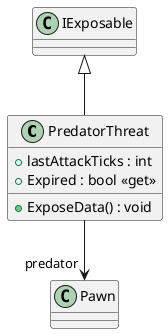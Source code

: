 @startuml
class PredatorThreat {
    + lastAttackTicks : int
    + Expired : bool <<get>>
    + ExposeData() : void
}
IExposable <|-- PredatorThreat
PredatorThreat --> "predator" Pawn
@enduml
